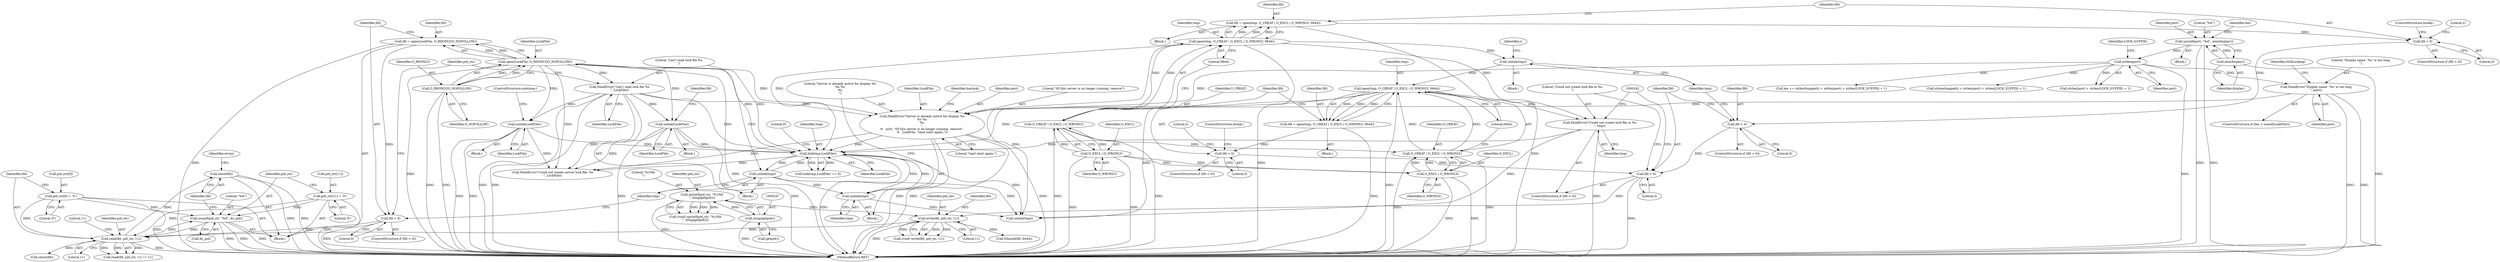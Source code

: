 digraph "0_xserver_b67581cf825940fdf52bf2e0af4330e695d724a4@API" {
"1000337" [label="(Call,close(lfd))"];
"1000316" [label="(Call,read(lfd, pid_str, 11))"];
"1000300" [label="(Call,lfd < 0)"];
"1000292" [label="(Call,lfd = open(LockFile, O_RDONLY|O_NOFOLLOW))"];
"1000294" [label="(Call,open(LockFile, O_RDONLY|O_NOFOLLOW))"];
"1000282" [label="(Call,link(tmp,LockFile))"];
"1000215" [label="(Call,open(tmp, O_CREAT | O_EXCL | O_WRONLY, 0644))"];
"1000204" [label="(Call,unlink(tmp))"];
"1000180" [label="(Call,open(tmp, O_CREAT | O_EXCL | O_WRONLY, 0644))"];
"1000182" [label="(Call,O_CREAT | O_EXCL | O_WRONLY)"];
"1000184" [label="(Call,O_EXCL | O_WRONLY)"];
"1000217" [label="(Call,O_CREAT | O_EXCL | O_WRONLY)"];
"1000219" [label="(Call,O_EXCL | O_WRONLY)"];
"1000238" [label="(Call,FatalError(\"Could not create lock file in %s\n\", tmp))"];
"1000304" [label="(Call,unlink(tmp))"];
"1000373" [label="(Call,unlink(tmp))"];
"1000356" [label="(Call,unlink(LockFile))"];
"1000306" [label="(Call,FatalError(\"Can't read lock file %s\n\", LockFile))"];
"1000375" [label="(Call,FatalError(\"Server is already active for display %s\n%s %s\n%s\n\",\n\t\t   port, \"\tIf this server is no longer running, remove\",\n\t\t   LockFile, \"\tand start again.\"))"];
"1000154" [label="(Call,strlen(port))"];
"1000131" [label="(Call,sprintf(port, \"%d\", atoi(display)))"];
"1000134" [label="(Call,atoi(display))"];
"1000165" [label="(Call,FatalError(\"Display name `%s' is too long\n\", port))"];
"1000322" [label="(Call,unlink(LockFile))"];
"1000296" [label="(Call,O_RDONLY|O_NOFOLLOW)"];
"1000309" [label="(Call,pid_str[0] = '\0')"];
"1000332" [label="(Call,sscanf(pid_str, \"%d\", &l_pid))"];
"1000327" [label="(Call,pid_str[11] = '\0')"];
"1000251" [label="(Call,write(lfd, pid_str, 11))"];
"1000235" [label="(Call,lfd < 0)"];
"1000224" [label="(Call,lfd < 0)"];
"1000213" [label="(Call,lfd = open(tmp, O_CREAT | O_EXCL | O_WRONLY, 0644))"];
"1000200" [label="(Call,lfd < 0)"];
"1000189" [label="(Call,lfd < 0)"];
"1000178" [label="(Call,lfd = open(tmp, O_CREAT | O_EXCL | O_WRONLY, 0644))"];
"1000243" [label="(Call,sprintf(pid_str, \"%10ld\n\", (long)getpid()))"];
"1000246" [label="(Call,(long)getpid())"];
"1000309" [label="(Call,pid_str[0] = '\0')"];
"1000379" [label="(Identifier,LockFile)"];
"1000249" [label="(Call,(void) write(lfd, pid_str, 11))"];
"1000311" [label="(Identifier,pid_str)"];
"1000386" [label="(Call,FatalError(\"Could not create server lock file: %s\n\", LockFile))"];
"1000333" [label="(Identifier,pid_str)"];
"1000376" [label="(Literal,\"Server is already active for display %s\n%s %s\n%s\n\")"];
"1000332" [label="(Call,sscanf(pid_str, \"%d\", &l_pid))"];
"1000193" [label="(Literal,2)"];
"1000183" [label="(Identifier,O_CREAT)"];
"1000186" [label="(Identifier,O_WRONLY)"];
"1000335" [label="(Call,&l_pid)"];
"1000285" [label="(Literal,0)"];
"1000234" [label="(ControlStructure,if (lfd < 0))"];
"1000150" [label="(Call,strlen(tmppath) + strlen(port) + strlen(LOCK_SUFFIX) + 1)"];
"1000295" [label="(Identifier,LockFile)"];
"1000318" [label="(Identifier,pid_str)"];
"1000166" [label="(Literal,\"Display name `%s' is too long\n\")"];
"1000374" [label="(Identifier,tmp)"];
"1000181" [label="(Identifier,tmp)"];
"1000134" [label="(Call,atoi(display))"];
"1000331" [label="(Literal,'\0')"];
"1000294" [label="(Call,open(LockFile, O_RDONLY|O_NOFOLLOW))"];
"1000190" [label="(Identifier,lfd)"];
"1000281" [label="(Call,link(tmp,LockFile) == 0)"];
"1000373" [label="(Call,unlink(tmp))"];
"1000225" [label="(Identifier,lfd)"];
"1000254" [label="(Literal,11)"];
"1000188" [label="(ControlStructure,if (lfd < 0))"];
"1000158" [label="(Identifier,LOCK_SUFFIX)"];
"1000213" [label="(Call,lfd = open(tmp, O_CREAT | O_EXCL | O_WRONLY, 0644))"];
"1000251" [label="(Call,write(lfd, pid_str, 11))"];
"1000215" [label="(Call,open(tmp, O_CREAT | O_EXCL | O_WRONLY, 0644))"];
"1000207" [label="(Identifier,i)"];
"1000179" [label="(Identifier,lfd)"];
"1000205" [label="(Identifier,tmp)"];
"1000202" [label="(Literal,0)"];
"1000154" [label="(Call,strlen(port))"];
"1000133" [label="(Literal,\"%d\")"];
"1000201" [label="(Identifier,lfd)"];
"1000219" [label="(Call,O_EXCL | O_WRONLY)"];
"1000283" [label="(Identifier,tmp)"];
"1000240" [label="(Identifier,tmp)"];
"1000322" [label="(Call,unlink(LockFile))"];
"1000189" [label="(Call,lfd < 0)"];
"1000222" [label="(Literal,0644)"];
"1000237" [label="(Literal,0)"];
"1000315" [label="(Call,read(lfd, pid_str, 11) != 11)"];
"1000296" [label="(Call,O_RDONLY|O_NOFOLLOW)"];
"1000284" [label="(Identifier,LockFile)"];
"1000175" [label="(Block,)"];
"1000338" [label="(Identifier,lfd)"];
"1000355" [label="(Block,)"];
"1000245" [label="(Literal,\"%10ld\n\")"];
"1000305" [label="(Identifier,tmp)"];
"1000226" [label="(Literal,0)"];
"1000273" [label="(Identifier,haslock)"];
"1000230" [label="(ControlStructure,break;)"];
"1000297" [label="(Identifier,O_RDONLY)"];
"1000253" [label="(Identifier,pid_str)"];
"1000292" [label="(Call,lfd = open(LockFile, O_RDONLY|O_NOFOLLOW))"];
"1000252" [label="(Identifier,lfd)"];
"1000223" [label="(ControlStructure,if (lfd < 0))"];
"1000153" [label="(Call,strlen(port) + strlen(LOCK_SUFFIX) + 1)"];
"1000377" [label="(Identifier,port)"];
"1000291" [label="(Block,)"];
"1000316" [label="(Call,read(lfd, pid_str, 11))"];
"1000210" [label="(Block,)"];
"1000182" [label="(Call,O_CREAT | O_EXCL | O_WRONLY)"];
"1000187" [label="(Literal,0644)"];
"1000131" [label="(Call,sprintf(port, \"%d\", atoi(display)))"];
"1000302" [label="(Literal,0)"];
"1000327" [label="(Call,pid_str[11] = '\0')"];
"1000241" [label="(Call,(void) sprintf(pid_str, \"%10ld\n\", (long)getpid()))"];
"1000185" [label="(Identifier,O_EXCL)"];
"1000165" [label="(Call,FatalError(\"Display name `%s' is too long\n\", port))"];
"1000372" [label="(Block,)"];
"1000235" [label="(Call,lfd < 0)"];
"1000340" [label="(Identifier,errno)"];
"1000257" [label="(Call,fchmod(lfd, 0444))"];
"1000236" [label="(Identifier,lfd)"];
"1000137" [label="(Identifier,len)"];
"1000303" [label="(Block,)"];
"1000221" [label="(Identifier,O_WRONLY)"];
"1000356" [label="(Call,unlink(LockFile))"];
"1000282" [label="(Call,link(tmp,LockFile))"];
"1000319" [label="(Literal,11)"];
"1000199" [label="(ControlStructure,if (lfd < 0))"];
"1000155" [label="(Identifier,port)"];
"1000204" [label="(Call,unlink(tmp))"];
"1000218" [label="(Identifier,O_CREAT)"];
"1000381" [label="(Call,unlink(tmp))"];
"1000293" [label="(Identifier,lfd)"];
"1000357" [label="(Identifier,LockFile)"];
"1000184" [label="(Call,O_EXCL | O_WRONLY)"];
"1000167" [label="(Identifier,port)"];
"1000111" [label="(Block,)"];
"1000214" [label="(Identifier,lfd)"];
"1000195" [label="(ControlStructure,break;)"];
"1000324" [label="(Call,close(lfd))"];
"1000308" [label="(Identifier,LockFile)"];
"1000358" [label="(ControlStructure,continue;)"];
"1000298" [label="(Identifier,O_NOFOLLOW)"];
"1000238" [label="(Call,FatalError(\"Could not create lock file in %s\n\", tmp))"];
"1000191" [label="(Literal,0)"];
"1000323" [label="(Identifier,LockFile)"];
"1000246" [label="(Call,(long)getpid())"];
"1000239" [label="(Literal,\"Could not create lock file in %s\n\")"];
"1000216" [label="(Identifier,tmp)"];
"1000313" [label="(Literal,'\0')"];
"1000160" [label="(ControlStructure,if (len > sizeof(LockFile)))"];
"1000228" [label="(Literal,2)"];
"1000203" [label="(Block,)"];
"1000300" [label="(Call,lfd < 0)"];
"1000317" [label="(Identifier,lfd)"];
"1000334" [label="(Literal,\"%d\")"];
"1000224" [label="(Call,lfd < 0)"];
"1000304" [label="(Call,unlink(tmp))"];
"1000244" [label="(Identifier,pid_str)"];
"1000380" [label="(Literal,\"\tand start again.\")"];
"1000320" [label="(Literal,11)"];
"1000306" [label="(Call,FatalError(\"Can't read lock file %s\n\", LockFile))"];
"1000248" [label="(Call,getpid())"];
"1000299" [label="(ControlStructure,if (lfd < 0))"];
"1000243" [label="(Call,sprintf(pid_str, \"%10ld\n\", (long)getpid()))"];
"1000180" [label="(Call,open(tmp, O_CREAT | O_EXCL | O_WRONLY, 0644))"];
"1000325" [label="(Identifier,lfd)"];
"1000321" [label="(Block,)"];
"1000148" [label="(Call,len += strlen(tmppath) + strlen(port) + strlen(LOCK_SUFFIX) + 1)"];
"1000378" [label="(Literal,\"\tIf this server is no longer running, remove\")"];
"1000132" [label="(Identifier,port)"];
"1000135" [label="(Identifier,display)"];
"1000178" [label="(Call,lfd = open(tmp, O_CREAT | O_EXCL | O_WRONLY, 0644))"];
"1000220" [label="(Identifier,O_EXCL)"];
"1000375" [label="(Call,FatalError(\"Server is already active for display %s\n%s %s\n%s\n\",\n\t\t   port, \"\tIf this server is no longer running, remove\",\n\t\t   LockFile, \"\tand start again.\"))"];
"1000307" [label="(Literal,\"Can't read lock file %s\n\")"];
"1000328" [label="(Call,pid_str[11])"];
"1000301" [label="(Identifier,lfd)"];
"1000169" [label="(Identifier,StillLocking)"];
"1000337" [label="(Call,close(lfd))"];
"1000310" [label="(Call,pid_str[0])"];
"1000200" [label="(Call,lfd < 0)"];
"1000392" [label="(MethodReturn,RET)"];
"1000217" [label="(Call,O_CREAT | O_EXCL | O_WRONLY)"];
"1000337" -> "1000291"  [label="AST: "];
"1000337" -> "1000338"  [label="CFG: "];
"1000338" -> "1000337"  [label="AST: "];
"1000340" -> "1000337"  [label="CFG: "];
"1000337" -> "1000392"  [label="DDG: "];
"1000337" -> "1000392"  [label="DDG: "];
"1000316" -> "1000337"  [label="DDG: "];
"1000316" -> "1000315"  [label="AST: "];
"1000316" -> "1000319"  [label="CFG: "];
"1000317" -> "1000316"  [label="AST: "];
"1000318" -> "1000316"  [label="AST: "];
"1000319" -> "1000316"  [label="AST: "];
"1000320" -> "1000316"  [label="CFG: "];
"1000316" -> "1000392"  [label="DDG: "];
"1000316" -> "1000315"  [label="DDG: "];
"1000316" -> "1000315"  [label="DDG: "];
"1000316" -> "1000315"  [label="DDG: "];
"1000300" -> "1000316"  [label="DDG: "];
"1000309" -> "1000316"  [label="DDG: "];
"1000332" -> "1000316"  [label="DDG: "];
"1000327" -> "1000316"  [label="DDG: "];
"1000251" -> "1000316"  [label="DDG: "];
"1000316" -> "1000324"  [label="DDG: "];
"1000316" -> "1000332"  [label="DDG: "];
"1000300" -> "1000299"  [label="AST: "];
"1000300" -> "1000302"  [label="CFG: "];
"1000301" -> "1000300"  [label="AST: "];
"1000302" -> "1000300"  [label="AST: "];
"1000305" -> "1000300"  [label="CFG: "];
"1000311" -> "1000300"  [label="CFG: "];
"1000300" -> "1000392"  [label="DDG: "];
"1000292" -> "1000300"  [label="DDG: "];
"1000292" -> "1000291"  [label="AST: "];
"1000292" -> "1000294"  [label="CFG: "];
"1000293" -> "1000292"  [label="AST: "];
"1000294" -> "1000292"  [label="AST: "];
"1000301" -> "1000292"  [label="CFG: "];
"1000292" -> "1000392"  [label="DDG: "];
"1000294" -> "1000292"  [label="DDG: "];
"1000294" -> "1000292"  [label="DDG: "];
"1000294" -> "1000296"  [label="CFG: "];
"1000295" -> "1000294"  [label="AST: "];
"1000296" -> "1000294"  [label="AST: "];
"1000294" -> "1000392"  [label="DDG: "];
"1000294" -> "1000392"  [label="DDG: "];
"1000294" -> "1000282"  [label="DDG: "];
"1000282" -> "1000294"  [label="DDG: "];
"1000296" -> "1000294"  [label="DDG: "];
"1000296" -> "1000294"  [label="DDG: "];
"1000294" -> "1000306"  [label="DDG: "];
"1000294" -> "1000322"  [label="DDG: "];
"1000294" -> "1000356"  [label="DDG: "];
"1000294" -> "1000375"  [label="DDG: "];
"1000294" -> "1000386"  [label="DDG: "];
"1000282" -> "1000281"  [label="AST: "];
"1000282" -> "1000284"  [label="CFG: "];
"1000283" -> "1000282"  [label="AST: "];
"1000284" -> "1000282"  [label="AST: "];
"1000285" -> "1000282"  [label="CFG: "];
"1000282" -> "1000392"  [label="DDG: "];
"1000282" -> "1000281"  [label="DDG: "];
"1000282" -> "1000281"  [label="DDG: "];
"1000215" -> "1000282"  [label="DDG: "];
"1000238" -> "1000282"  [label="DDG: "];
"1000304" -> "1000282"  [label="DDG: "];
"1000180" -> "1000282"  [label="DDG: "];
"1000373" -> "1000282"  [label="DDG: "];
"1000356" -> "1000282"  [label="DDG: "];
"1000375" -> "1000282"  [label="DDG: "];
"1000322" -> "1000282"  [label="DDG: "];
"1000306" -> "1000282"  [label="DDG: "];
"1000282" -> "1000304"  [label="DDG: "];
"1000282" -> "1000373"  [label="DDG: "];
"1000282" -> "1000381"  [label="DDG: "];
"1000282" -> "1000386"  [label="DDG: "];
"1000215" -> "1000213"  [label="AST: "];
"1000215" -> "1000222"  [label="CFG: "];
"1000216" -> "1000215"  [label="AST: "];
"1000217" -> "1000215"  [label="AST: "];
"1000222" -> "1000215"  [label="AST: "];
"1000213" -> "1000215"  [label="CFG: "];
"1000215" -> "1000392"  [label="DDG: "];
"1000215" -> "1000213"  [label="DDG: "];
"1000215" -> "1000213"  [label="DDG: "];
"1000215" -> "1000213"  [label="DDG: "];
"1000204" -> "1000215"  [label="DDG: "];
"1000217" -> "1000215"  [label="DDG: "];
"1000217" -> "1000215"  [label="DDG: "];
"1000215" -> "1000238"  [label="DDG: "];
"1000215" -> "1000381"  [label="DDG: "];
"1000204" -> "1000203"  [label="AST: "];
"1000204" -> "1000205"  [label="CFG: "];
"1000205" -> "1000204"  [label="AST: "];
"1000207" -> "1000204"  [label="CFG: "];
"1000180" -> "1000204"  [label="DDG: "];
"1000180" -> "1000178"  [label="AST: "];
"1000180" -> "1000187"  [label="CFG: "];
"1000181" -> "1000180"  [label="AST: "];
"1000182" -> "1000180"  [label="AST: "];
"1000187" -> "1000180"  [label="AST: "];
"1000178" -> "1000180"  [label="CFG: "];
"1000180" -> "1000392"  [label="DDG: "];
"1000180" -> "1000178"  [label="DDG: "];
"1000180" -> "1000178"  [label="DDG: "];
"1000180" -> "1000178"  [label="DDG: "];
"1000182" -> "1000180"  [label="DDG: "];
"1000182" -> "1000180"  [label="DDG: "];
"1000180" -> "1000238"  [label="DDG: "];
"1000180" -> "1000381"  [label="DDG: "];
"1000182" -> "1000184"  [label="CFG: "];
"1000183" -> "1000182"  [label="AST: "];
"1000184" -> "1000182"  [label="AST: "];
"1000187" -> "1000182"  [label="CFG: "];
"1000182" -> "1000392"  [label="DDG: "];
"1000182" -> "1000392"  [label="DDG: "];
"1000184" -> "1000182"  [label="DDG: "];
"1000184" -> "1000182"  [label="DDG: "];
"1000182" -> "1000217"  [label="DDG: "];
"1000184" -> "1000186"  [label="CFG: "];
"1000185" -> "1000184"  [label="AST: "];
"1000186" -> "1000184"  [label="AST: "];
"1000184" -> "1000392"  [label="DDG: "];
"1000184" -> "1000392"  [label="DDG: "];
"1000184" -> "1000219"  [label="DDG: "];
"1000184" -> "1000219"  [label="DDG: "];
"1000217" -> "1000219"  [label="CFG: "];
"1000218" -> "1000217"  [label="AST: "];
"1000219" -> "1000217"  [label="AST: "];
"1000222" -> "1000217"  [label="CFG: "];
"1000217" -> "1000392"  [label="DDG: "];
"1000217" -> "1000392"  [label="DDG: "];
"1000219" -> "1000217"  [label="DDG: "];
"1000219" -> "1000217"  [label="DDG: "];
"1000219" -> "1000221"  [label="CFG: "];
"1000220" -> "1000219"  [label="AST: "];
"1000221" -> "1000219"  [label="AST: "];
"1000219" -> "1000392"  [label="DDG: "];
"1000219" -> "1000392"  [label="DDG: "];
"1000238" -> "1000234"  [label="AST: "];
"1000238" -> "1000240"  [label="CFG: "];
"1000239" -> "1000238"  [label="AST: "];
"1000240" -> "1000238"  [label="AST: "];
"1000242" -> "1000238"  [label="CFG: "];
"1000238" -> "1000392"  [label="DDG: "];
"1000238" -> "1000381"  [label="DDG: "];
"1000304" -> "1000303"  [label="AST: "];
"1000304" -> "1000305"  [label="CFG: "];
"1000305" -> "1000304"  [label="AST: "];
"1000307" -> "1000304"  [label="CFG: "];
"1000304" -> "1000373"  [label="DDG: "];
"1000304" -> "1000381"  [label="DDG: "];
"1000373" -> "1000372"  [label="AST: "];
"1000373" -> "1000374"  [label="CFG: "];
"1000374" -> "1000373"  [label="AST: "];
"1000376" -> "1000373"  [label="CFG: "];
"1000373" -> "1000381"  [label="DDG: "];
"1000356" -> "1000355"  [label="AST: "];
"1000356" -> "1000357"  [label="CFG: "];
"1000357" -> "1000356"  [label="AST: "];
"1000358" -> "1000356"  [label="CFG: "];
"1000356" -> "1000392"  [label="DDG: "];
"1000356" -> "1000392"  [label="DDG: "];
"1000306" -> "1000356"  [label="DDG: "];
"1000356" -> "1000386"  [label="DDG: "];
"1000306" -> "1000303"  [label="AST: "];
"1000306" -> "1000308"  [label="CFG: "];
"1000307" -> "1000306"  [label="AST: "];
"1000308" -> "1000306"  [label="AST: "];
"1000311" -> "1000306"  [label="CFG: "];
"1000306" -> "1000392"  [label="DDG: "];
"1000306" -> "1000392"  [label="DDG: "];
"1000306" -> "1000322"  [label="DDG: "];
"1000306" -> "1000375"  [label="DDG: "];
"1000306" -> "1000386"  [label="DDG: "];
"1000375" -> "1000372"  [label="AST: "];
"1000375" -> "1000380"  [label="CFG: "];
"1000376" -> "1000375"  [label="AST: "];
"1000377" -> "1000375"  [label="AST: "];
"1000378" -> "1000375"  [label="AST: "];
"1000379" -> "1000375"  [label="AST: "];
"1000380" -> "1000375"  [label="AST: "];
"1000273" -> "1000375"  [label="CFG: "];
"1000375" -> "1000392"  [label="DDG: "];
"1000375" -> "1000392"  [label="DDG: "];
"1000375" -> "1000392"  [label="DDG: "];
"1000154" -> "1000375"  [label="DDG: "];
"1000165" -> "1000375"  [label="DDG: "];
"1000375" -> "1000386"  [label="DDG: "];
"1000154" -> "1000153"  [label="AST: "];
"1000154" -> "1000155"  [label="CFG: "];
"1000155" -> "1000154"  [label="AST: "];
"1000158" -> "1000154"  [label="CFG: "];
"1000154" -> "1000392"  [label="DDG: "];
"1000154" -> "1000148"  [label="DDG: "];
"1000154" -> "1000150"  [label="DDG: "];
"1000154" -> "1000153"  [label="DDG: "];
"1000131" -> "1000154"  [label="DDG: "];
"1000154" -> "1000165"  [label="DDG: "];
"1000131" -> "1000111"  [label="AST: "];
"1000131" -> "1000134"  [label="CFG: "];
"1000132" -> "1000131"  [label="AST: "];
"1000133" -> "1000131"  [label="AST: "];
"1000134" -> "1000131"  [label="AST: "];
"1000137" -> "1000131"  [label="CFG: "];
"1000131" -> "1000392"  [label="DDG: "];
"1000131" -> "1000392"  [label="DDG: "];
"1000134" -> "1000131"  [label="DDG: "];
"1000134" -> "1000135"  [label="CFG: "];
"1000135" -> "1000134"  [label="AST: "];
"1000134" -> "1000392"  [label="DDG: "];
"1000165" -> "1000160"  [label="AST: "];
"1000165" -> "1000167"  [label="CFG: "];
"1000166" -> "1000165"  [label="AST: "];
"1000167" -> "1000165"  [label="AST: "];
"1000169" -> "1000165"  [label="CFG: "];
"1000165" -> "1000392"  [label="DDG: "];
"1000165" -> "1000392"  [label="DDG: "];
"1000322" -> "1000321"  [label="AST: "];
"1000322" -> "1000323"  [label="CFG: "];
"1000323" -> "1000322"  [label="AST: "];
"1000325" -> "1000322"  [label="CFG: "];
"1000322" -> "1000392"  [label="DDG: "];
"1000322" -> "1000392"  [label="DDG: "];
"1000322" -> "1000386"  [label="DDG: "];
"1000296" -> "1000298"  [label="CFG: "];
"1000297" -> "1000296"  [label="AST: "];
"1000298" -> "1000296"  [label="AST: "];
"1000296" -> "1000392"  [label="DDG: "];
"1000296" -> "1000392"  [label="DDG: "];
"1000309" -> "1000291"  [label="AST: "];
"1000309" -> "1000313"  [label="CFG: "];
"1000310" -> "1000309"  [label="AST: "];
"1000313" -> "1000309"  [label="AST: "];
"1000317" -> "1000309"  [label="CFG: "];
"1000309" -> "1000392"  [label="DDG: "];
"1000309" -> "1000332"  [label="DDG: "];
"1000332" -> "1000291"  [label="AST: "];
"1000332" -> "1000335"  [label="CFG: "];
"1000333" -> "1000332"  [label="AST: "];
"1000334" -> "1000332"  [label="AST: "];
"1000335" -> "1000332"  [label="AST: "];
"1000338" -> "1000332"  [label="CFG: "];
"1000332" -> "1000392"  [label="DDG: "];
"1000332" -> "1000392"  [label="DDG: "];
"1000332" -> "1000392"  [label="DDG: "];
"1000327" -> "1000332"  [label="DDG: "];
"1000327" -> "1000291"  [label="AST: "];
"1000327" -> "1000331"  [label="CFG: "];
"1000328" -> "1000327"  [label="AST: "];
"1000331" -> "1000327"  [label="AST: "];
"1000333" -> "1000327"  [label="CFG: "];
"1000327" -> "1000392"  [label="DDG: "];
"1000251" -> "1000249"  [label="AST: "];
"1000251" -> "1000254"  [label="CFG: "];
"1000252" -> "1000251"  [label="AST: "];
"1000253" -> "1000251"  [label="AST: "];
"1000254" -> "1000251"  [label="AST: "];
"1000249" -> "1000251"  [label="CFG: "];
"1000251" -> "1000392"  [label="DDG: "];
"1000251" -> "1000249"  [label="DDG: "];
"1000251" -> "1000249"  [label="DDG: "];
"1000251" -> "1000249"  [label="DDG: "];
"1000235" -> "1000251"  [label="DDG: "];
"1000243" -> "1000251"  [label="DDG: "];
"1000251" -> "1000257"  [label="DDG: "];
"1000235" -> "1000234"  [label="AST: "];
"1000235" -> "1000237"  [label="CFG: "];
"1000236" -> "1000235"  [label="AST: "];
"1000237" -> "1000235"  [label="AST: "];
"1000239" -> "1000235"  [label="CFG: "];
"1000242" -> "1000235"  [label="CFG: "];
"1000235" -> "1000392"  [label="DDG: "];
"1000224" -> "1000235"  [label="DDG: "];
"1000200" -> "1000235"  [label="DDG: "];
"1000224" -> "1000223"  [label="AST: "];
"1000224" -> "1000226"  [label="CFG: "];
"1000225" -> "1000224"  [label="AST: "];
"1000226" -> "1000224"  [label="AST: "];
"1000228" -> "1000224"  [label="CFG: "];
"1000230" -> "1000224"  [label="CFG: "];
"1000213" -> "1000224"  [label="DDG: "];
"1000213" -> "1000210"  [label="AST: "];
"1000214" -> "1000213"  [label="AST: "];
"1000225" -> "1000213"  [label="CFG: "];
"1000213" -> "1000392"  [label="DDG: "];
"1000200" -> "1000199"  [label="AST: "];
"1000200" -> "1000202"  [label="CFG: "];
"1000201" -> "1000200"  [label="AST: "];
"1000202" -> "1000200"  [label="AST: "];
"1000205" -> "1000200"  [label="CFG: "];
"1000236" -> "1000200"  [label="CFG: "];
"1000189" -> "1000200"  [label="DDG: "];
"1000189" -> "1000188"  [label="AST: "];
"1000189" -> "1000191"  [label="CFG: "];
"1000190" -> "1000189"  [label="AST: "];
"1000191" -> "1000189"  [label="AST: "];
"1000193" -> "1000189"  [label="CFG: "];
"1000195" -> "1000189"  [label="CFG: "];
"1000178" -> "1000189"  [label="DDG: "];
"1000178" -> "1000175"  [label="AST: "];
"1000179" -> "1000178"  [label="AST: "];
"1000190" -> "1000178"  [label="CFG: "];
"1000178" -> "1000392"  [label="DDG: "];
"1000243" -> "1000241"  [label="AST: "];
"1000243" -> "1000246"  [label="CFG: "];
"1000244" -> "1000243"  [label="AST: "];
"1000245" -> "1000243"  [label="AST: "];
"1000246" -> "1000243"  [label="AST: "];
"1000241" -> "1000243"  [label="CFG: "];
"1000243" -> "1000392"  [label="DDG: "];
"1000243" -> "1000241"  [label="DDG: "];
"1000243" -> "1000241"  [label="DDG: "];
"1000243" -> "1000241"  [label="DDG: "];
"1000246" -> "1000243"  [label="DDG: "];
"1000246" -> "1000248"  [label="CFG: "];
"1000247" -> "1000246"  [label="AST: "];
"1000248" -> "1000246"  [label="AST: "];
"1000246" -> "1000392"  [label="DDG: "];
}
